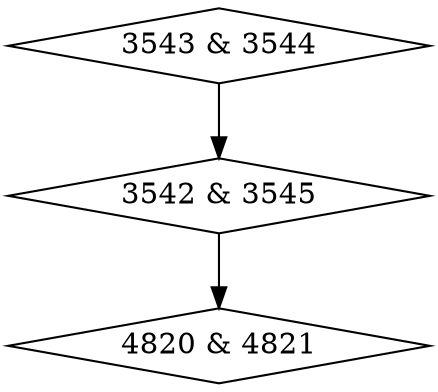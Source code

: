 digraph {
0 [label = "3542 & 3545", shape = diamond];
1 [label = "3543 & 3544", shape = diamond];
2 [label = "4820 & 4821", shape = diamond];
0->2;
1->0;
}
